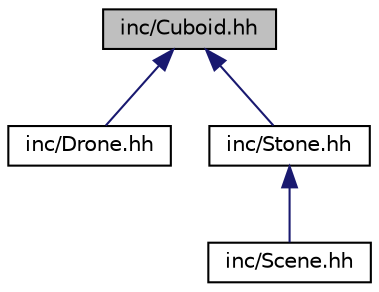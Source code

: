 digraph "inc/Cuboid.hh"
{
 // LATEX_PDF_SIZE
  edge [fontname="Helvetica",fontsize="10",labelfontname="Helvetica",labelfontsize="10"];
  node [fontname="Helvetica",fontsize="10",shape=record];
  Node1 [label="inc/Cuboid.hh",height=0.2,width=0.4,color="black", fillcolor="grey75", style="filled", fontcolor="black",tooltip=" "];
  Node1 -> Node2 [dir="back",color="midnightblue",fontsize="10",style="solid",fontname="Helvetica"];
  Node2 [label="inc/Drone.hh",height=0.2,width=0.4,color="black", fillcolor="white", style="filled",URL="$Drone_8hh.html",tooltip=" "];
  Node1 -> Node3 [dir="back",color="midnightblue",fontsize="10",style="solid",fontname="Helvetica"];
  Node3 [label="inc/Stone.hh",height=0.2,width=0.4,color="black", fillcolor="white", style="filled",URL="$Stone_8hh.html",tooltip=" "];
  Node3 -> Node4 [dir="back",color="midnightblue",fontsize="10",style="solid",fontname="Helvetica"];
  Node4 [label="inc/Scene.hh",height=0.2,width=0.4,color="black", fillcolor="white", style="filled",URL="$Scene_8hh.html",tooltip=" "];
}
